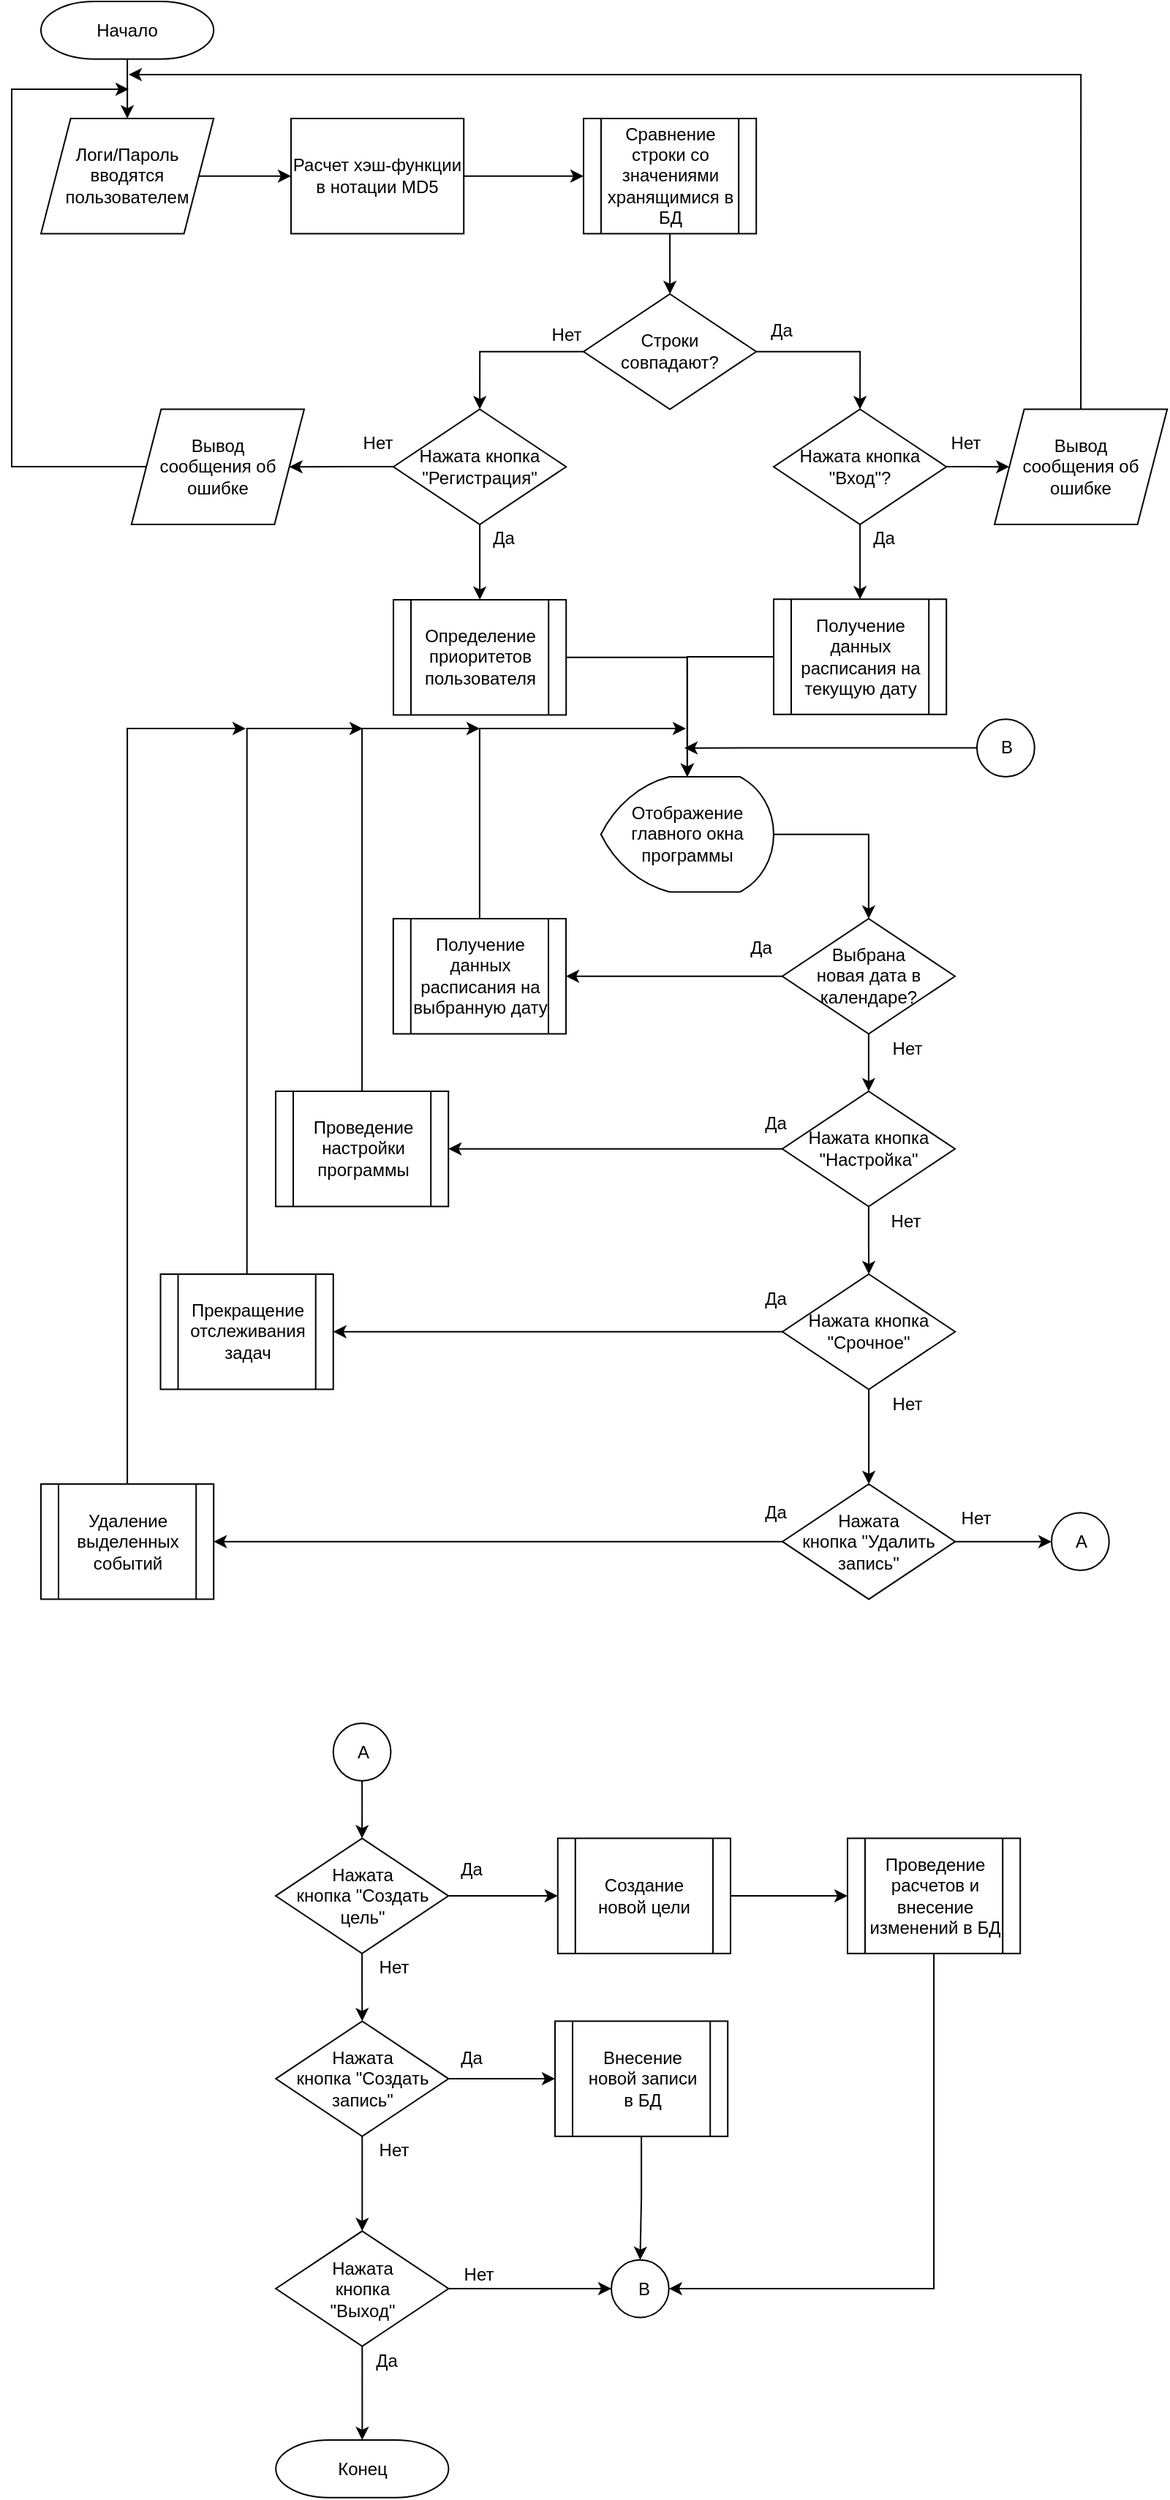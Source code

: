 <mxfile version="13.1.14" type="device"><diagram id="C5RBs43oDa-KdzZeNtuy" name="Page-1"><mxGraphModel dx="1173" dy="692" grid="1" gridSize="10" guides="1" tooltips="1" connect="1" arrows="1" fold="1" page="1" pageScale="1" pageWidth="827" pageHeight="1169" math="0" shadow="0"><root><mxCell id="WIyWlLk6GJQsqaUBKTNV-0"/><mxCell id="WIyWlLk6GJQsqaUBKTNV-1" parent="WIyWlLk6GJQsqaUBKTNV-0"/><mxCell id="W8B8C1RZ9oOmQ3heOVOL-1" value="" style="edgeStyle=orthogonalEdgeStyle;rounded=0;orthogonalLoop=1;jettySize=auto;html=1;" parent="WIyWlLk6GJQsqaUBKTNV-1" source="O3cCe7VoF3SNtdK2JKNX-0" target="O3cCe7VoF3SNtdK2JKNX-3" edge="1"><mxGeometry relative="1" as="geometry"/></mxCell><mxCell id="O3cCe7VoF3SNtdK2JKNX-0" value="Начало" style="strokeWidth=1;html=1;shape=mxgraph.flowchart.terminator;whiteSpace=wrap;rotation=0;" parent="WIyWlLk6GJQsqaUBKTNV-1" vertex="1"><mxGeometry x="40" y="13" width="118.11" height="39.37" as="geometry"/></mxCell><mxCell id="W8B8C1RZ9oOmQ3heOVOL-4" value="" style="edgeStyle=orthogonalEdgeStyle;rounded=0;orthogonalLoop=1;jettySize=auto;html=1;entryX=0;entryY=0.5;entryDx=0;entryDy=0;" parent="WIyWlLk6GJQsqaUBKTNV-1" source="O3cCe7VoF3SNtdK2JKNX-1" target="W8B8C1RZ9oOmQ3heOVOL-5" edge="1"><mxGeometry relative="1" as="geometry"><mxPoint x="381" y="132" as="targetPoint"/></mxGeometry></mxCell><mxCell id="O3cCe7VoF3SNtdK2JKNX-1" value="Расчет хэш-функции в нотации MD5" style="rounded=0;whiteSpace=wrap;html=1;strokeWidth=1;" parent="WIyWlLk6GJQsqaUBKTNV-1" vertex="1"><mxGeometry x="211" y="93" width="118.11" height="78.74" as="geometry"/></mxCell><mxCell id="W8B8C1RZ9oOmQ3heOVOL-8" value="" style="edgeStyle=orthogonalEdgeStyle;rounded=0;orthogonalLoop=1;jettySize=auto;html=1;entryX=0.5;entryY=0;entryDx=0;entryDy=0;" parent="WIyWlLk6GJQsqaUBKTNV-1" source="O3cCe7VoF3SNtdK2JKNX-2" target="W8B8C1RZ9oOmQ3heOVOL-7" edge="1"><mxGeometry relative="1" as="geometry"/></mxCell><mxCell id="W8B8C1RZ9oOmQ3heOVOL-10" value="" style="edgeStyle=orthogonalEdgeStyle;rounded=0;orthogonalLoop=1;jettySize=auto;html=1;entryX=0.5;entryY=0;entryDx=0;entryDy=0;" parent="WIyWlLk6GJQsqaUBKTNV-1" source="O3cCe7VoF3SNtdK2JKNX-2" target="W8B8C1RZ9oOmQ3heOVOL-9" edge="1"><mxGeometry relative="1" as="geometry"/></mxCell><mxCell id="O3cCe7VoF3SNtdK2JKNX-2" value="Строки &lt;br&gt;совпадают?" style="rhombus;whiteSpace=wrap;html=1;strokeWidth=1;" parent="WIyWlLk6GJQsqaUBKTNV-1" vertex="1"><mxGeometry x="411" y="213" width="118.11" height="78.74" as="geometry"/></mxCell><mxCell id="W8B8C1RZ9oOmQ3heOVOL-23" value="" style="edgeStyle=orthogonalEdgeStyle;rounded=0;orthogonalLoop=1;jettySize=auto;html=1;entryX=1;entryY=0.5;entryDx=0;entryDy=0;" parent="WIyWlLk6GJQsqaUBKTNV-1" source="W8B8C1RZ9oOmQ3heOVOL-9" target="W8B8C1RZ9oOmQ3heOVOL-22" edge="1"><mxGeometry relative="1" as="geometry"><mxPoint x="200.815" y="331.11" as="targetPoint"/></mxGeometry></mxCell><mxCell id="W8B8C1RZ9oOmQ3heOVOL-27" value="" style="edgeStyle=orthogonalEdgeStyle;rounded=0;orthogonalLoop=1;jettySize=auto;html=1;" parent="WIyWlLk6GJQsqaUBKTNV-1" source="W8B8C1RZ9oOmQ3heOVOL-9" target="W8B8C1RZ9oOmQ3heOVOL-26" edge="1"><mxGeometry relative="1" as="geometry"/></mxCell><mxCell id="W8B8C1RZ9oOmQ3heOVOL-9" value="Нажата кнопка &quot;Регистрация&quot;" style="rhombus;whiteSpace=wrap;html=1;strokeWidth=1;" parent="WIyWlLk6GJQsqaUBKTNV-1" vertex="1"><mxGeometry x="281" y="291.74" width="118.11" height="78.74" as="geometry"/></mxCell><mxCell id="W8B8C1RZ9oOmQ3heOVOL-16" value="" style="edgeStyle=orthogonalEdgeStyle;rounded=0;orthogonalLoop=1;jettySize=auto;html=1;entryX=0;entryY=0.5;entryDx=0;entryDy=0;" parent="WIyWlLk6GJQsqaUBKTNV-1" source="W8B8C1RZ9oOmQ3heOVOL-7" target="W8B8C1RZ9oOmQ3heOVOL-19" edge="1"><mxGeometry relative="1" as="geometry"><mxPoint x="710.185" y="331.11" as="targetPoint"/></mxGeometry></mxCell><mxCell id="W8B8C1RZ9oOmQ3heOVOL-46" value="" style="edgeStyle=orthogonalEdgeStyle;rounded=0;orthogonalLoop=1;jettySize=auto;html=1;" parent="WIyWlLk6GJQsqaUBKTNV-1" source="W8B8C1RZ9oOmQ3heOVOL-7" target="W8B8C1RZ9oOmQ3heOVOL-45" edge="1"><mxGeometry relative="1" as="geometry"/></mxCell><mxCell id="W8B8C1RZ9oOmQ3heOVOL-7" value="Нажата кнопка &quot;Вход&quot;?" style="rhombus;whiteSpace=wrap;html=1;strokeWidth=1;" parent="WIyWlLk6GJQsqaUBKTNV-1" vertex="1"><mxGeometry x="541" y="291.74" width="118.11" height="78.74" as="geometry"/></mxCell><mxCell id="W8B8C1RZ9oOmQ3heOVOL-2" value="" style="edgeStyle=orthogonalEdgeStyle;rounded=0;orthogonalLoop=1;jettySize=auto;html=1;" parent="WIyWlLk6GJQsqaUBKTNV-1" source="O3cCe7VoF3SNtdK2JKNX-3" target="O3cCe7VoF3SNtdK2JKNX-1" edge="1"><mxGeometry relative="1" as="geometry"/></mxCell><mxCell id="O3cCe7VoF3SNtdK2JKNX-3" value="Логи/Пароль&lt;br&gt;вводятся пользователем" style="shape=parallelogram;perimeter=parallelogramPerimeter;whiteSpace=wrap;html=1;strokeWidth=1;size=0.172;" parent="WIyWlLk6GJQsqaUBKTNV-1" vertex="1"><mxGeometry x="40" y="93" width="118.11" height="78.74" as="geometry"/></mxCell><mxCell id="O3cCe7VoF3SNtdK2JKNX-11" value="" style="verticalLabelPosition=bottom;verticalAlign=top;html=1;shape=mxgraph.flowchart.on-page_reference;strokeWidth=1;" parent="WIyWlLk6GJQsqaUBKTNV-1" vertex="1"><mxGeometry x="731" y="1046.16" width="39.37" height="39.37" as="geometry"/></mxCell><mxCell id="W8B8C1RZ9oOmQ3heOVOL-32" value="" style="edgeStyle=orthogonalEdgeStyle;rounded=0;orthogonalLoop=1;jettySize=auto;html=1;exitX=1;exitY=0.5;exitDx=0;exitDy=0;exitPerimeter=0;" parent="WIyWlLk6GJQsqaUBKTNV-1" source="O3cCe7VoF3SNtdK2JKNX-16" target="W8B8C1RZ9oOmQ3heOVOL-31" edge="1"><mxGeometry relative="1" as="geometry"/></mxCell><mxCell id="O3cCe7VoF3SNtdK2JKNX-16" value="Отображение главного окна программы" style="strokeWidth=1;html=1;shape=mxgraph.flowchart.display;whiteSpace=wrap;" parent="WIyWlLk6GJQsqaUBKTNV-1" vertex="1"><mxGeometry x="422.89" y="543" width="118.11" height="78.74" as="geometry"/></mxCell><mxCell id="W8B8C1RZ9oOmQ3heOVOL-6" value="" style="edgeStyle=orthogonalEdgeStyle;rounded=0;orthogonalLoop=1;jettySize=auto;html=1;" parent="WIyWlLk6GJQsqaUBKTNV-1" source="W8B8C1RZ9oOmQ3heOVOL-5" target="O3cCe7VoF3SNtdK2JKNX-2" edge="1"><mxGeometry relative="1" as="geometry"/></mxCell><mxCell id="W8B8C1RZ9oOmQ3heOVOL-5" value="Сравнение строки со значениями хранящимися в БД" style="shape=process;whiteSpace=wrap;html=1;backgroundOutline=1;strokeWidth=1;" parent="WIyWlLk6GJQsqaUBKTNV-1" vertex="1"><mxGeometry x="411" y="93" width="118.11" height="78.74" as="geometry"/></mxCell><mxCell id="W8B8C1RZ9oOmQ3heOVOL-11" value="Нет" style="text;html=1;align=center;verticalAlign=middle;resizable=0;points=[];autosize=1;" parent="WIyWlLk6GJQsqaUBKTNV-1" vertex="1"><mxGeometry x="379" y="231" width="40" height="20" as="geometry"/></mxCell><mxCell id="W8B8C1RZ9oOmQ3heOVOL-12" value="Да" style="text;html=1;align=center;verticalAlign=middle;resizable=0;points=[];autosize=1;" parent="WIyWlLk6GJQsqaUBKTNV-1" vertex="1"><mxGeometry x="531" y="228" width="30" height="20" as="geometry"/></mxCell><mxCell id="W8B8C1RZ9oOmQ3heOVOL-17" value="Нет" style="text;html=1;align=center;verticalAlign=middle;resizable=0;points=[];autosize=1;" parent="WIyWlLk6GJQsqaUBKTNV-1" vertex="1"><mxGeometry x="652" y="305" width="40" height="20" as="geometry"/></mxCell><mxCell id="W8B8C1RZ9oOmQ3heOVOL-18" value="Да" style="text;html=1;align=center;verticalAlign=middle;resizable=0;points=[];autosize=1;" parent="WIyWlLk6GJQsqaUBKTNV-1" vertex="1"><mxGeometry x="601" y="370.48" width="30" height="20" as="geometry"/></mxCell><mxCell id="W8B8C1RZ9oOmQ3heOVOL-20" style="edgeStyle=orthogonalEdgeStyle;rounded=0;orthogonalLoop=1;jettySize=auto;html=1;exitX=0.5;exitY=0;exitDx=0;exitDy=0;" parent="WIyWlLk6GJQsqaUBKTNV-1" source="W8B8C1RZ9oOmQ3heOVOL-19" edge="1"><mxGeometry relative="1" as="geometry"><mxPoint x="100" y="63" as="targetPoint"/><Array as="points"><mxPoint x="751" y="63"/></Array><mxPoint x="768.1" y="291.74" as="sourcePoint"/></mxGeometry></mxCell><mxCell id="W8B8C1RZ9oOmQ3heOVOL-19" value="Вывод&lt;br&gt;сообщения об ошибке" style="shape=parallelogram;perimeter=parallelogramPerimeter;whiteSpace=wrap;html=1;strokeWidth=1;size=0.172;" parent="WIyWlLk6GJQsqaUBKTNV-1" vertex="1"><mxGeometry x="692" y="291.74" width="118.11" height="78.74" as="geometry"/></mxCell><mxCell id="W8B8C1RZ9oOmQ3heOVOL-24" style="edgeStyle=orthogonalEdgeStyle;rounded=0;orthogonalLoop=1;jettySize=auto;html=1;" parent="WIyWlLk6GJQsqaUBKTNV-1" source="W8B8C1RZ9oOmQ3heOVOL-22" edge="1"><mxGeometry relative="1" as="geometry"><mxPoint x="100" y="73" as="targetPoint"/><Array as="points"><mxPoint x="20" y="331"/><mxPoint x="20" y="73"/></Array></mxGeometry></mxCell><mxCell id="W8B8C1RZ9oOmQ3heOVOL-22" value="Вывод&lt;br&gt;сообщения об ошибке" style="shape=parallelogram;perimeter=parallelogramPerimeter;whiteSpace=wrap;html=1;strokeWidth=1;size=0.172;" parent="WIyWlLk6GJQsqaUBKTNV-1" vertex="1"><mxGeometry x="101.89" y="291.74" width="118.11" height="78.74" as="geometry"/></mxCell><mxCell id="W8B8C1RZ9oOmQ3heOVOL-25" value="Нет" style="text;html=1;align=center;verticalAlign=middle;resizable=0;points=[];autosize=1;" parent="WIyWlLk6GJQsqaUBKTNV-1" vertex="1"><mxGeometry x="250.05" y="305" width="40" height="20" as="geometry"/></mxCell><mxCell id="W8B8C1RZ9oOmQ3heOVOL-29" value="" style="edgeStyle=orthogonalEdgeStyle;rounded=0;orthogonalLoop=1;jettySize=auto;html=1;entryX=0.5;entryY=0;entryDx=0;entryDy=0;entryPerimeter=0;exitX=1;exitY=0.5;exitDx=0;exitDy=0;" parent="WIyWlLk6GJQsqaUBKTNV-1" source="W8B8C1RZ9oOmQ3heOVOL-26" target="O3cCe7VoF3SNtdK2JKNX-16" edge="1"><mxGeometry relative="1" as="geometry"><mxPoint x="479.11" y="472.37" as="targetPoint"/><Array as="points"><mxPoint x="482" y="461"/></Array></mxGeometry></mxCell><mxCell id="W8B8C1RZ9oOmQ3heOVOL-26" value="Определение приоритетов пользователя" style="shape=process;whiteSpace=wrap;html=1;backgroundOutline=1;strokeWidth=1;" parent="WIyWlLk6GJQsqaUBKTNV-1" vertex="1"><mxGeometry x="281" y="422" width="118.11" height="78.74" as="geometry"/></mxCell><mxCell id="W8B8C1RZ9oOmQ3heOVOL-30" value="Да" style="text;html=1;align=center;verticalAlign=middle;resizable=0;points=[];autosize=1;" parent="WIyWlLk6GJQsqaUBKTNV-1" vertex="1"><mxGeometry x="341" y="370.48" width="30" height="20" as="geometry"/></mxCell><mxCell id="W8B8C1RZ9oOmQ3heOVOL-40" value="" style="edgeStyle=orthogonalEdgeStyle;rounded=0;orthogonalLoop=1;jettySize=auto;html=1;" parent="WIyWlLk6GJQsqaUBKTNV-1" source="W8B8C1RZ9oOmQ3heOVOL-31" target="W8B8C1RZ9oOmQ3heOVOL-39" edge="1"><mxGeometry relative="1" as="geometry"/></mxCell><mxCell id="2C7QIwgOGx8ZmiAHiK-A-2" value="" style="edgeStyle=orthogonalEdgeStyle;rounded=0;orthogonalLoop=1;jettySize=auto;html=1;entryX=1;entryY=0.5;entryDx=0;entryDy=0;" edge="1" parent="WIyWlLk6GJQsqaUBKTNV-1" source="W8B8C1RZ9oOmQ3heOVOL-31" target="2C7QIwgOGx8ZmiAHiK-A-0"><mxGeometry relative="1" as="geometry"><mxPoint x="466.89" y="679.37" as="targetPoint"/></mxGeometry></mxCell><mxCell id="W8B8C1RZ9oOmQ3heOVOL-31" value="Выбрана&lt;br&gt;новая дата в&lt;br&gt;календаре?" style="rhombus;whiteSpace=wrap;html=1;strokeWidth=1;" parent="WIyWlLk6GJQsqaUBKTNV-1" vertex="1"><mxGeometry x="546.89" y="640" width="118.11" height="78.74" as="geometry"/></mxCell><mxCell id="W8B8C1RZ9oOmQ3heOVOL-42" value="" style="edgeStyle=orthogonalEdgeStyle;rounded=0;orthogonalLoop=1;jettySize=auto;html=1;" parent="WIyWlLk6GJQsqaUBKTNV-1" source="W8B8C1RZ9oOmQ3heOVOL-39" target="W8B8C1RZ9oOmQ3heOVOL-41" edge="1"><mxGeometry relative="1" as="geometry"/></mxCell><mxCell id="2C7QIwgOGx8ZmiAHiK-A-26" value="" style="edgeStyle=orthogonalEdgeStyle;rounded=0;orthogonalLoop=1;jettySize=auto;html=1;entryX=1;entryY=0.5;entryDx=0;entryDy=0;" edge="1" parent="WIyWlLk6GJQsqaUBKTNV-1" source="W8B8C1RZ9oOmQ3heOVOL-39" target="2C7QIwgOGx8ZmiAHiK-A-24"><mxGeometry relative="1" as="geometry"><mxPoint x="466.89" y="797.37" as="targetPoint"/></mxGeometry></mxCell><mxCell id="W8B8C1RZ9oOmQ3heOVOL-39" value="Нажата кнопка&lt;br&gt;&quot;Настройка&quot;" style="rhombus;whiteSpace=wrap;html=1;strokeWidth=1;" parent="WIyWlLk6GJQsqaUBKTNV-1" vertex="1"><mxGeometry x="546.89" y="758" width="118.11" height="78.74" as="geometry"/></mxCell><mxCell id="W8B8C1RZ9oOmQ3heOVOL-44" value="" style="edgeStyle=orthogonalEdgeStyle;rounded=0;orthogonalLoop=1;jettySize=auto;html=1;entryX=0.5;entryY=0;entryDx=0;entryDy=0;" parent="WIyWlLk6GJQsqaUBKTNV-1" source="W8B8C1RZ9oOmQ3heOVOL-41" edge="1" target="W8B8C1RZ9oOmQ3heOVOL-43"><mxGeometry relative="1" as="geometry"><mxPoint x="606.055" y="1090.48" as="targetPoint"/></mxGeometry></mxCell><mxCell id="2C7QIwgOGx8ZmiAHiK-A-29" value="" style="edgeStyle=orthogonalEdgeStyle;rounded=0;orthogonalLoop=1;jettySize=auto;html=1;entryX=1;entryY=0.5;entryDx=0;entryDy=0;" edge="1" parent="WIyWlLk6GJQsqaUBKTNV-1" source="W8B8C1RZ9oOmQ3heOVOL-41" target="2C7QIwgOGx8ZmiAHiK-A-27"><mxGeometry relative="1" as="geometry"><mxPoint x="467.0" y="922.37" as="targetPoint"/></mxGeometry></mxCell><mxCell id="W8B8C1RZ9oOmQ3heOVOL-41" value="Нажата кнопка &quot;Срочное&quot;" style="rhombus;whiteSpace=wrap;html=1;strokeWidth=1;" parent="WIyWlLk6GJQsqaUBKTNV-1" vertex="1"><mxGeometry x="547" y="883" width="118.11" height="78.74" as="geometry"/></mxCell><mxCell id="2C7QIwgOGx8ZmiAHiK-A-6" value="" style="edgeStyle=orthogonalEdgeStyle;rounded=0;orthogonalLoop=1;jettySize=auto;html=1;" edge="1" parent="WIyWlLk6GJQsqaUBKTNV-1" source="W8B8C1RZ9oOmQ3heOVOL-43" target="O3cCe7VoF3SNtdK2JKNX-11"><mxGeometry relative="1" as="geometry"/></mxCell><mxCell id="2C7QIwgOGx8ZmiAHiK-A-32" value="" style="edgeStyle=orthogonalEdgeStyle;rounded=0;orthogonalLoop=1;jettySize=auto;html=1;entryX=1;entryY=0.5;entryDx=0;entryDy=0;" edge="1" parent="WIyWlLk6GJQsqaUBKTNV-1" source="W8B8C1RZ9oOmQ3heOVOL-43" target="2C7QIwgOGx8ZmiAHiK-A-30"><mxGeometry relative="1" as="geometry"><mxPoint x="467.0" y="1065.85" as="targetPoint"/></mxGeometry></mxCell><mxCell id="W8B8C1RZ9oOmQ3heOVOL-43" value="Нажата&lt;br&gt;кнопка &quot;Удалить запись&quot;" style="rhombus;whiteSpace=wrap;html=1;strokeWidth=1;" parent="WIyWlLk6GJQsqaUBKTNV-1" vertex="1"><mxGeometry x="547" y="1026.48" width="118.11" height="78.74" as="geometry"/></mxCell><mxCell id="W8B8C1RZ9oOmQ3heOVOL-47" style="edgeStyle=orthogonalEdgeStyle;rounded=0;orthogonalLoop=1;jettySize=auto;html=1;entryX=0.5;entryY=0;entryDx=0;entryDy=0;entryPerimeter=0;exitX=0;exitY=0.5;exitDx=0;exitDy=0;" parent="WIyWlLk6GJQsqaUBKTNV-1" source="W8B8C1RZ9oOmQ3heOVOL-45" target="O3cCe7VoF3SNtdK2JKNX-16" edge="1"><mxGeometry relative="1" as="geometry"/></mxCell><mxCell id="W8B8C1RZ9oOmQ3heOVOL-45" value="Получение данных расписания на текущую дату" style="shape=process;whiteSpace=wrap;html=1;backgroundOutline=1;strokeWidth=1;" parent="WIyWlLk6GJQsqaUBKTNV-1" vertex="1"><mxGeometry x="541" y="421.63" width="118.11" height="78.74" as="geometry"/></mxCell><mxCell id="2C7QIwgOGx8ZmiAHiK-A-3" style="edgeStyle=orthogonalEdgeStyle;rounded=0;orthogonalLoop=1;jettySize=auto;html=1;" edge="1" parent="WIyWlLk6GJQsqaUBKTNV-1" source="2C7QIwgOGx8ZmiAHiK-A-0"><mxGeometry relative="1" as="geometry"><mxPoint x="481" y="510" as="targetPoint"/><Array as="points"><mxPoint x="340" y="510"/><mxPoint x="481" y="510"/></Array></mxGeometry></mxCell><mxCell id="2C7QIwgOGx8ZmiAHiK-A-0" value="Получение данных расписания на выбранную дату" style="shape=process;whiteSpace=wrap;html=1;backgroundOutline=1;strokeWidth=1;" vertex="1" parent="WIyWlLk6GJQsqaUBKTNV-1"><mxGeometry x="280.89" y="640" width="118.11" height="78.74" as="geometry"/></mxCell><mxCell id="2C7QIwgOGx8ZmiAHiK-A-4" value="Да" style="text;html=1;align=center;verticalAlign=middle;resizable=0;points=[];autosize=1;" vertex="1" parent="WIyWlLk6GJQsqaUBKTNV-1"><mxGeometry x="517" y="650" width="30" height="20" as="geometry"/></mxCell><mxCell id="2C7QIwgOGx8ZmiAHiK-A-5" value="Нет" style="text;html=1;align=center;verticalAlign=middle;resizable=0;points=[];autosize=1;" vertex="1" parent="WIyWlLk6GJQsqaUBKTNV-1"><mxGeometry x="612" y="718.74" width="40" height="20" as="geometry"/></mxCell><mxCell id="2C7QIwgOGx8ZmiAHiK-A-7" value="Нет" style="text;html=1;align=center;verticalAlign=middle;resizable=0;points=[];autosize=1;" vertex="1" parent="WIyWlLk6GJQsqaUBKTNV-1"><mxGeometry x="611" y="836.74" width="40" height="20" as="geometry"/></mxCell><mxCell id="2C7QIwgOGx8ZmiAHiK-A-8" value="Нет" style="text;html=1;align=center;verticalAlign=middle;resizable=0;points=[];autosize=1;" vertex="1" parent="WIyWlLk6GJQsqaUBKTNV-1"><mxGeometry x="612" y="961.74" width="40" height="20" as="geometry"/></mxCell><mxCell id="2C7QIwgOGx8ZmiAHiK-A-9" value="Нет" style="text;html=1;align=center;verticalAlign=middle;resizable=0;points=[];autosize=1;" vertex="1" parent="WIyWlLk6GJQsqaUBKTNV-1"><mxGeometry x="659.11" y="1040" width="40" height="20" as="geometry"/></mxCell><mxCell id="2C7QIwgOGx8ZmiAHiK-A-10" value="" style="verticalLabelPosition=bottom;verticalAlign=top;html=1;shape=mxgraph.flowchart.on-page_reference;strokeWidth=1;" vertex="1" parent="WIyWlLk6GJQsqaUBKTNV-1"><mxGeometry x="239.87" y="1190" width="39.37" height="39.37" as="geometry"/></mxCell><mxCell id="2C7QIwgOGx8ZmiAHiK-A-11" value="" style="edgeStyle=orthogonalEdgeStyle;rounded=0;orthogonalLoop=1;jettySize=auto;html=1;exitX=0.5;exitY=1;exitDx=0;exitDy=0;exitPerimeter=0;" edge="1" parent="WIyWlLk6GJQsqaUBKTNV-1" target="2C7QIwgOGx8ZmiAHiK-A-13" source="2C7QIwgOGx8ZmiAHiK-A-10"><mxGeometry relative="1" as="geometry"><mxPoint x="340.5" y="1249" as="sourcePoint"/></mxGeometry></mxCell><mxCell id="2C7QIwgOGx8ZmiAHiK-A-12" value="" style="edgeStyle=orthogonalEdgeStyle;rounded=0;orthogonalLoop=1;jettySize=auto;html=1;" edge="1" parent="WIyWlLk6GJQsqaUBKTNV-1" source="2C7QIwgOGx8ZmiAHiK-A-13" target="2C7QIwgOGx8ZmiAHiK-A-15"><mxGeometry relative="1" as="geometry"/></mxCell><mxCell id="2C7QIwgOGx8ZmiAHiK-A-54" value="" style="edgeStyle=orthogonalEdgeStyle;rounded=0;orthogonalLoop=1;jettySize=auto;html=1;" edge="1" parent="WIyWlLk6GJQsqaUBKTNV-1" source="2C7QIwgOGx8ZmiAHiK-A-13" target="2C7QIwgOGx8ZmiAHiK-A-50"><mxGeometry relative="1" as="geometry"/></mxCell><mxCell id="2C7QIwgOGx8ZmiAHiK-A-13" value="Нажата&lt;br&gt;кнопка &quot;Создать цель&quot;" style="rhombus;whiteSpace=wrap;html=1;strokeWidth=1;" vertex="1" parent="WIyWlLk6GJQsqaUBKTNV-1"><mxGeometry x="200.5" y="1268.67" width="118.11" height="78.74" as="geometry"/></mxCell><mxCell id="2C7QIwgOGx8ZmiAHiK-A-14" value="" style="edgeStyle=orthogonalEdgeStyle;rounded=0;orthogonalLoop=1;jettySize=auto;html=1;entryX=0.5;entryY=0;entryDx=0;entryDy=0;" edge="1" parent="WIyWlLk6GJQsqaUBKTNV-1" source="2C7QIwgOGx8ZmiAHiK-A-15" target="2C7QIwgOGx8ZmiAHiK-A-16"><mxGeometry relative="1" as="geometry"><mxPoint x="259.665" y="1601.15" as="targetPoint"/></mxGeometry></mxCell><mxCell id="2C7QIwgOGx8ZmiAHiK-A-52" value="" style="edgeStyle=orthogonalEdgeStyle;rounded=0;orthogonalLoop=1;jettySize=auto;html=1;" edge="1" parent="WIyWlLk6GJQsqaUBKTNV-1" source="2C7QIwgOGx8ZmiAHiK-A-15" target="2C7QIwgOGx8ZmiAHiK-A-51"><mxGeometry relative="1" as="geometry"/></mxCell><mxCell id="2C7QIwgOGx8ZmiAHiK-A-15" value="Нажата&lt;br&gt;кнопка &quot;Создать&lt;br&gt;запись&quot;" style="rhombus;whiteSpace=wrap;html=1;strokeWidth=1;" vertex="1" parent="WIyWlLk6GJQsqaUBKTNV-1"><mxGeometry x="200.61" y="1393.67" width="118.11" height="78.74" as="geometry"/></mxCell><mxCell id="2C7QIwgOGx8ZmiAHiK-A-38" value="" style="edgeStyle=orthogonalEdgeStyle;rounded=0;orthogonalLoop=1;jettySize=auto;html=1;" edge="1" parent="WIyWlLk6GJQsqaUBKTNV-1" source="2C7QIwgOGx8ZmiAHiK-A-16" target="2C7QIwgOGx8ZmiAHiK-A-37"><mxGeometry relative="1" as="geometry"/></mxCell><mxCell id="2C7QIwgOGx8ZmiAHiK-A-47" value="" style="edgeStyle=orthogonalEdgeStyle;rounded=0;orthogonalLoop=1;jettySize=auto;html=1;entryX=0.5;entryY=0;entryDx=0;entryDy=0;entryPerimeter=0;exitX=0.5;exitY=1;exitDx=0;exitDy=0;" edge="1" parent="WIyWlLk6GJQsqaUBKTNV-1" source="2C7QIwgOGx8ZmiAHiK-A-16" target="2C7QIwgOGx8ZmiAHiK-A-41"><mxGeometry relative="1" as="geometry"><mxPoint x="398.72" y="1576.52" as="targetPoint"/><Array as="points"><mxPoint x="259.5" y="1670"/><mxPoint x="259.5" y="1670"/></Array></mxGeometry></mxCell><mxCell id="2C7QIwgOGx8ZmiAHiK-A-16" value="Нажата&lt;br&gt;кнопка&lt;br&gt;&quot;Выход&quot;" style="rhombus;whiteSpace=wrap;html=1;strokeWidth=1;" vertex="1" parent="WIyWlLk6GJQsqaUBKTNV-1"><mxGeometry x="200.61" y="1537.15" width="118.11" height="78.74" as="geometry"/></mxCell><mxCell id="2C7QIwgOGx8ZmiAHiK-A-18" value="Нет" style="text;html=1;align=center;verticalAlign=middle;resizable=0;points=[];autosize=1;" vertex="1" parent="WIyWlLk6GJQsqaUBKTNV-1"><mxGeometry x="260.5" y="1347.41" width="40" height="20" as="geometry"/></mxCell><mxCell id="2C7QIwgOGx8ZmiAHiK-A-19" value="Нет" style="text;html=1;align=center;verticalAlign=middle;resizable=0;points=[];autosize=1;" vertex="1" parent="WIyWlLk6GJQsqaUBKTNV-1"><mxGeometry x="260.5" y="1472.41" width="40" height="20" as="geometry"/></mxCell><mxCell id="2C7QIwgOGx8ZmiAHiK-A-21" value="А" style="text;html=1;align=center;verticalAlign=middle;resizable=0;points=[];autosize=1;" vertex="1" parent="WIyWlLk6GJQsqaUBKTNV-1"><mxGeometry x="740.68" y="1055.85" width="20" height="20" as="geometry"/></mxCell><mxCell id="2C7QIwgOGx8ZmiAHiK-A-22" value="А" style="text;html=1;align=center;verticalAlign=middle;resizable=0;points=[];autosize=1;" vertex="1" parent="WIyWlLk6GJQsqaUBKTNV-1"><mxGeometry x="249.67" y="1200" width="20" height="20" as="geometry"/></mxCell><mxCell id="2C7QIwgOGx8ZmiAHiK-A-63" style="edgeStyle=orthogonalEdgeStyle;rounded=0;orthogonalLoop=1;jettySize=auto;html=1;" edge="1" parent="WIyWlLk6GJQsqaUBKTNV-1" source="2C7QIwgOGx8ZmiAHiK-A-24"><mxGeometry relative="1" as="geometry"><mxPoint x="340" y="510" as="targetPoint"/><Array as="points"><mxPoint x="260" y="510"/></Array></mxGeometry></mxCell><mxCell id="2C7QIwgOGx8ZmiAHiK-A-24" value="Проведение настройки программы" style="shape=process;whiteSpace=wrap;html=1;backgroundOutline=1;strokeWidth=1;" vertex="1" parent="WIyWlLk6GJQsqaUBKTNV-1"><mxGeometry x="200.5" y="758" width="118.11" height="78.74" as="geometry"/></mxCell><mxCell id="2C7QIwgOGx8ZmiAHiK-A-64" style="edgeStyle=orthogonalEdgeStyle;rounded=0;orthogonalLoop=1;jettySize=auto;html=1;" edge="1" parent="WIyWlLk6GJQsqaUBKTNV-1" source="2C7QIwgOGx8ZmiAHiK-A-27"><mxGeometry relative="1" as="geometry"><mxPoint x="260" y="510" as="targetPoint"/><Array as="points"><mxPoint x="181" y="510"/></Array></mxGeometry></mxCell><mxCell id="2C7QIwgOGx8ZmiAHiK-A-27" value="Прекращение отслеживания задач" style="shape=process;whiteSpace=wrap;html=1;backgroundOutline=1;strokeWidth=1;" vertex="1" parent="WIyWlLk6GJQsqaUBKTNV-1"><mxGeometry x="121.76" y="883" width="118.11" height="78.74" as="geometry"/></mxCell><mxCell id="2C7QIwgOGx8ZmiAHiK-A-65" style="edgeStyle=orthogonalEdgeStyle;rounded=0;orthogonalLoop=1;jettySize=auto;html=1;" edge="1" parent="WIyWlLk6GJQsqaUBKTNV-1" source="2C7QIwgOGx8ZmiAHiK-A-30"><mxGeometry relative="1" as="geometry"><mxPoint x="180" y="510" as="targetPoint"/><Array as="points"><mxPoint x="99" y="510"/></Array></mxGeometry></mxCell><mxCell id="2C7QIwgOGx8ZmiAHiK-A-30" value="Удаление выделенных событий" style="shape=process;whiteSpace=wrap;html=1;backgroundOutline=1;strokeWidth=1;" vertex="1" parent="WIyWlLk6GJQsqaUBKTNV-1"><mxGeometry x="40" y="1026.47" width="118.11" height="78.74" as="geometry"/></mxCell><mxCell id="2C7QIwgOGx8ZmiAHiK-A-35" style="edgeStyle=orthogonalEdgeStyle;rounded=0;orthogonalLoop=1;jettySize=auto;html=1;" edge="1" parent="WIyWlLk6GJQsqaUBKTNV-1" source="2C7QIwgOGx8ZmiAHiK-A-34"><mxGeometry relative="1" as="geometry"><mxPoint x="480" y="523.315" as="targetPoint"/></mxGeometry></mxCell><mxCell id="2C7QIwgOGx8ZmiAHiK-A-34" value="" style="verticalLabelPosition=bottom;verticalAlign=top;html=1;shape=mxgraph.flowchart.on-page_reference;strokeWidth=1;" vertex="1" parent="WIyWlLk6GJQsqaUBKTNV-1"><mxGeometry x="680" y="503.63" width="39.37" height="39.37" as="geometry"/></mxCell><mxCell id="2C7QIwgOGx8ZmiAHiK-A-36" value="В" style="text;html=1;align=center;verticalAlign=middle;resizable=0;points=[];autosize=1;" vertex="1" parent="WIyWlLk6GJQsqaUBKTNV-1"><mxGeometry x="689.69" y="513.31" width="20" height="20" as="geometry"/></mxCell><mxCell id="2C7QIwgOGx8ZmiAHiK-A-37" value="" style="verticalLabelPosition=bottom;verticalAlign=top;html=1;shape=mxgraph.flowchart.on-page_reference;strokeWidth=1;" vertex="1" parent="WIyWlLk6GJQsqaUBKTNV-1"><mxGeometry x="430" y="1556.83" width="39.37" height="39.37" as="geometry"/></mxCell><mxCell id="2C7QIwgOGx8ZmiAHiK-A-39" value="В" style="text;html=1;align=center;verticalAlign=middle;resizable=0;points=[];autosize=1;" vertex="1" parent="WIyWlLk6GJQsqaUBKTNV-1"><mxGeometry x="442.45" y="1566.52" width="20" height="20" as="geometry"/></mxCell><mxCell id="2C7QIwgOGx8ZmiAHiK-A-40" value="Нет" style="text;html=1;align=center;verticalAlign=middle;resizable=0;points=[];autosize=1;" vertex="1" parent="WIyWlLk6GJQsqaUBKTNV-1"><mxGeometry x="318.61" y="1556.83" width="40" height="20" as="geometry"/></mxCell><mxCell id="2C7QIwgOGx8ZmiAHiK-A-41" value="Конец" style="strokeWidth=1;html=1;shape=mxgraph.flowchart.terminator;whiteSpace=wrap;rotation=0;" vertex="1" parent="WIyWlLk6GJQsqaUBKTNV-1"><mxGeometry x="200.61" y="1680.0" width="118.11" height="39.37" as="geometry"/></mxCell><mxCell id="2C7QIwgOGx8ZmiAHiK-A-48" value="Да" style="text;html=1;align=center;verticalAlign=middle;resizable=0;points=[];autosize=1;" vertex="1" parent="WIyWlLk6GJQsqaUBKTNV-1"><mxGeometry x="260.5" y="1615.89" width="30" height="20" as="geometry"/></mxCell><mxCell id="2C7QIwgOGx8ZmiAHiK-A-56" value="" style="edgeStyle=orthogonalEdgeStyle;rounded=0;orthogonalLoop=1;jettySize=auto;html=1;" edge="1" parent="WIyWlLk6GJQsqaUBKTNV-1" source="2C7QIwgOGx8ZmiAHiK-A-50" target="2C7QIwgOGx8ZmiAHiK-A-55"><mxGeometry relative="1" as="geometry"/></mxCell><mxCell id="2C7QIwgOGx8ZmiAHiK-A-50" value="Создание&lt;br&gt;новой цели" style="shape=process;whiteSpace=wrap;html=1;backgroundOutline=1;strokeWidth=1;" vertex="1" parent="WIyWlLk6GJQsqaUBKTNV-1"><mxGeometry x="393.39" y="1268.67" width="118.11" height="78.74" as="geometry"/></mxCell><mxCell id="2C7QIwgOGx8ZmiAHiK-A-57" style="edgeStyle=orthogonalEdgeStyle;rounded=0;orthogonalLoop=1;jettySize=auto;html=1;entryX=1;entryY=0.5;entryDx=0;entryDy=0;entryPerimeter=0;" edge="1" parent="WIyWlLk6GJQsqaUBKTNV-1" source="2C7QIwgOGx8ZmiAHiK-A-55" target="2C7QIwgOGx8ZmiAHiK-A-37"><mxGeometry relative="1" as="geometry"><Array as="points"><mxPoint x="651" y="1576"/></Array></mxGeometry></mxCell><mxCell id="2C7QIwgOGx8ZmiAHiK-A-55" value="Проведение расчетов и внесение изменений в БД" style="shape=process;whiteSpace=wrap;html=1;backgroundOutline=1;strokeWidth=1;" vertex="1" parent="WIyWlLk6GJQsqaUBKTNV-1"><mxGeometry x="591.5" y="1268.67" width="118.11" height="78.74" as="geometry"/></mxCell><mxCell id="2C7QIwgOGx8ZmiAHiK-A-53" style="edgeStyle=orthogonalEdgeStyle;rounded=0;orthogonalLoop=1;jettySize=auto;html=1;entryX=0.5;entryY=0;entryDx=0;entryDy=0;entryPerimeter=0;" edge="1" parent="WIyWlLk6GJQsqaUBKTNV-1" source="2C7QIwgOGx8ZmiAHiK-A-51" target="2C7QIwgOGx8ZmiAHiK-A-37"><mxGeometry relative="1" as="geometry"/></mxCell><mxCell id="2C7QIwgOGx8ZmiAHiK-A-51" value="Внесение&lt;br&gt;новой записи&lt;br&gt;в БД" style="shape=process;whiteSpace=wrap;html=1;backgroundOutline=1;strokeWidth=1;" vertex="1" parent="WIyWlLk6GJQsqaUBKTNV-1"><mxGeometry x="391.5" y="1393.67" width="118.11" height="78.74" as="geometry"/></mxCell><mxCell id="2C7QIwgOGx8ZmiAHiK-A-58" value="Да" style="text;html=1;align=center;verticalAlign=middle;resizable=0;points=[];autosize=1;" vertex="1" parent="WIyWlLk6GJQsqaUBKTNV-1"><mxGeometry x="318.72" y="1409" width="30" height="20" as="geometry"/></mxCell><mxCell id="2C7QIwgOGx8ZmiAHiK-A-59" value="Да" style="text;html=1;align=center;verticalAlign=middle;resizable=0;points=[];autosize=1;" vertex="1" parent="WIyWlLk6GJQsqaUBKTNV-1"><mxGeometry x="318.61" y="1280" width="30" height="20" as="geometry"/></mxCell><mxCell id="2C7QIwgOGx8ZmiAHiK-A-60" value="Да" style="text;html=1;align=center;verticalAlign=middle;resizable=0;points=[];autosize=1;" vertex="1" parent="WIyWlLk6GJQsqaUBKTNV-1"><mxGeometry x="527" y="770" width="30" height="20" as="geometry"/></mxCell><mxCell id="2C7QIwgOGx8ZmiAHiK-A-61" value="Да" style="text;html=1;align=center;verticalAlign=middle;resizable=0;points=[];autosize=1;" vertex="1" parent="WIyWlLk6GJQsqaUBKTNV-1"><mxGeometry x="527" y="890" width="30" height="20" as="geometry"/></mxCell><mxCell id="2C7QIwgOGx8ZmiAHiK-A-62" value="Да" style="text;html=1;align=center;verticalAlign=middle;resizable=0;points=[];autosize=1;" vertex="1" parent="WIyWlLk6GJQsqaUBKTNV-1"><mxGeometry x="527" y="1035.85" width="30" height="20" as="geometry"/></mxCell></root></mxGraphModel></diagram></mxfile>